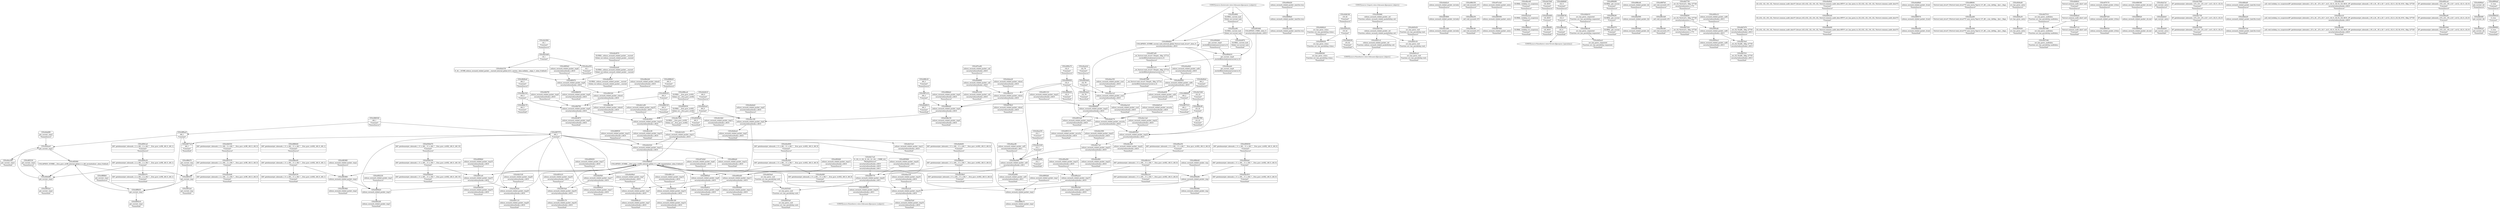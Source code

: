 digraph {
	CE0x4fc3fe0 [shape=record,shape=Mrecord,label="{CE0x4fc3fe0|selinux_secmark_relabel_packet:_tmp11|security/selinux/hooks.c,4610|*SummSource*}"]
	CE0x4f9a490 [shape=record,shape=Mrecord,label="{CE0x4f9a490|selinux_secmark_relabel_packet:_tmp15|security/selinux/hooks.c,4610|*SummSource*}"]
	CE0x4f85f70 [shape=record,shape=Mrecord,label="{CE0x4f85f70|selinux_secmark_relabel_packet:_tmp8|security/selinux/hooks.c,4610}"]
	CE0x4fa84a0 [shape=record,shape=Mrecord,label="{CE0x4fa84a0|i64_2|*Constant*|*SummSource*}"]
	CE0x4f898e0 [shape=record,shape=Mrecord,label="{CE0x4f898e0|selinux_secmark_relabel_packet:_land.lhs.true}"]
	CE0x4fd5cc0 [shape=record,shape=Mrecord,label="{CE0x4fd5cc0|avc_has_perm:_tsid|Function::avc_has_perm&Arg::tsid::|*SummSink*}"]
	CE0x656b330 [shape=record,shape=Mrecord,label="{CE0x656b330|i64*_getelementptr_inbounds_(_11_x_i64_,_11_x_i64_*___llvm_gcov_ctr402,_i64_0,_i64_10)|*Constant*}"]
	CE0x4fa1d00 [shape=record,shape=Mrecord,label="{CE0x4fa1d00|selinux_secmark_relabel_packet:_do.body|*SummSink*}"]
	CE0x4f935c0 [shape=record,shape=Mrecord,label="{CE0x4f935c0|selinux_secmark_relabel_packet:_tmp22|security/selinux/hooks.c,4610}"]
	CE0x4f8b350 [shape=record,shape=Mrecord,label="{CE0x4f8b350|_call_void_mcount()_#3|*SummSource*}"]
	CE0x64bc810 [shape=record,shape=Mrecord,label="{CE0x64bc810|i64*_getelementptr_inbounds_(_11_x_i64_,_11_x_i64_*___llvm_gcov_ctr402,_i64_0,_i64_0)|*Constant*|*SummSink*}"]
	CE0x4f7e3e0 [shape=record,shape=Mrecord,label="{CE0x4f7e3e0|selinux_secmark_relabel_packet:_entry|*SummSource*}"]
	CE0x4f838f0 [shape=record,shape=Mrecord,label="{CE0x4f838f0|selinux_secmark_relabel_packet:_tmp2|*SummSource*}"]
	CE0x4f87010 [shape=record,shape=Mrecord,label="{CE0x4f87010|i64_2|*Constant*|*SummSink*}"]
	CE0x4f9f5e0 [shape=record,shape=Mrecord,label="{CE0x4f9f5e0|selinux_secmark_relabel_packet:_tmp6|security/selinux/hooks.c,4610}"]
	CE0x4fae6b0 [shape=record,shape=Mrecord,label="{CE0x4fae6b0|selinux_secmark_relabel_packet:_call4|security/selinux/hooks.c,4610|*SummSource*}"]
	CE0x4fbcef0 [shape=record,shape=Mrecord,label="{CE0x4fbcef0|GLOBAL:_lockdep_rcu_suspicious|*Constant*|*SummSource*}"]
	CE0x4fa7b60 [shape=record,shape=Mrecord,label="{CE0x4fa7b60|i32_4610|*Constant*|*SummSource*}"]
	CE0x4faae80 [shape=record,shape=Mrecord,label="{CE0x4faae80|GLOBAL:_current_task|Global_var:current_task}"]
	CE0x4fae0c0 [shape=record,shape=Mrecord,label="{CE0x4fae0c0|i32_78|*Constant*|*SummSource*}"]
	CE0x638b150 [shape=record,shape=Mrecord,label="{CE0x638b150|selinux_secmark_relabel_packet:_tmp4|security/selinux/hooks.c,4610|*SummSink*}"]
	CE0x4fd51c0 [shape=record,shape=Mrecord,label="{CE0x4fd51c0|selinux_secmark_relabel_packet:_sid|Function::selinux_secmark_relabel_packet&Arg::sid::|*SummSink*}"]
	CE0x4ff3530 [shape=record,shape=Mrecord,label="{CE0x4ff3530|get_current:_tmp2|*SummSource*}"]
	CE0x4fa4870 [shape=record,shape=Mrecord,label="{CE0x4fa4870|GLOBAL:_current_task|Global_var:current_task|*SummSink*}"]
	CE0x4fd5ec0 [shape=record,shape=Mrecord,label="{CE0x4fd5ec0|avc_has_perm:_requested|Function::avc_has_perm&Arg::requested::|*SummSink*}"]
	CE0x4f962f0 [shape=record,shape=Mrecord,label="{CE0x4f962f0|GLOBAL:_get_current|*Constant*}"]
	CE0x4faa050 [shape=record,shape=Mrecord,label="{CE0x4faa050|i8_1|*Constant*|*SummSink*}"]
	CE0x4fbd580 [shape=record,shape=Mrecord,label="{CE0x4fbd580|selinux_secmark_relabel_packet:_bb}"]
	CE0x4fa5dd0 [shape=record,shape=Mrecord,label="{CE0x4fa5dd0|i8_1|*Constant*}"]
	CE0x4fa4970 [shape=record,shape=Mrecord,label="{CE0x4fa4970|GLOBAL:_selinux_secmark_relabel_packet.__warned|Global_var:selinux_secmark_relabel_packet.__warned|*SummSource*}"]
	CE0x4f8cfd0 [shape=record,shape=Mrecord,label="{CE0x4f8cfd0|_call_void_mcount()_#3|*SummSink*}"]
	CE0x4fd7750 [shape=record,shape=Mrecord,label="{CE0x4fd7750|_ret_i32_%retval.0,_!dbg_!27728|security/selinux/avc.c,775|*SummSource*}"]
	CE0x4fa7d40 [shape=record,shape=Mrecord,label="{CE0x4fa7d40|i32_22|*Constant*|*SummSource*}"]
	CE0x4faa330 [shape=record,shape=Mrecord,label="{CE0x4faa330|selinux_secmark_relabel_packet:_tmp16|security/selinux/hooks.c,4610|*SummSource*}"]
	CE0x4f996b0 [shape=record,shape=Mrecord,label="{CE0x4f996b0|selinux_secmark_relabel_packet:_tmp19|security/selinux/hooks.c,4610|*SummSource*}"]
	CE0x4fa0b10 [shape=record,shape=Mrecord,label="{CE0x4fa0b10|i64_0|*Constant*|*SummSource*}"]
	CE0x4f877e0 [shape=record,shape=Mrecord,label="{CE0x4f877e0|i64_1|*Constant*|*SummSink*}"]
	CE0x4f95cb0 [shape=record,shape=Mrecord,label="{CE0x4f95cb0|i32_(i32,_i32,_i16,_i32,_%struct.common_audit_data*)*_bitcast_(i32_(i32,_i32,_i16,_i32,_%struct.common_audit_data.495*)*_avc_has_perm_to_i32_(i32,_i32,_i16,_i32,_%struct.common_audit_data*)*)|*Constant*}"]
	CE0x4fa4000 [shape=record,shape=Mrecord,label="{CE0x4fa4000|i64*_getelementptr_inbounds_(_11_x_i64_,_11_x_i64_*___llvm_gcov_ctr402,_i64_0,_i64_9)|*Constant*|*SummSource*}"]
	CE0x4fae3c0 [shape=record,shape=Mrecord,label="{CE0x4fae3c0|selinux_secmark_relabel_packet:_cred|security/selinux/hooks.c,4610|*SummSink*}"]
	CE0x4f94930 [shape=record,shape=Mrecord,label="{CE0x4f94930|i64*_getelementptr_inbounds_(_11_x_i64_,_11_x_i64_*___llvm_gcov_ctr402,_i64_0,_i64_0)|*Constant*|*SummSource*}"]
	CE0x4f8f930 [shape=record,shape=Mrecord,label="{CE0x4f8f930|selinux_secmark_relabel_packet:_tmp12|security/selinux/hooks.c,4610|*SummSource*}"]
	CE0x4fd6f50 [shape=record,shape=Mrecord,label="{CE0x4fd6f50|_ret_i32_%retval.0,_!dbg_!27728|security/selinux/avc.c,775}"]
	CE0x4f9d410 [shape=record,shape=Mrecord,label="{CE0x4f9d410|get_current:_tmp4|./arch/x86/include/asm/current.h,14}"]
	CE0x4fc2c40 [shape=record,shape=Mrecord,label="{CE0x4fc2c40|selinux_secmark_relabel_packet:_tmp10|security/selinux/hooks.c,4610|*SummSink*}"]
	CE0x4f8c0c0 [shape=record,shape=Mrecord,label="{CE0x4f8c0c0|i64*_getelementptr_inbounds_(_11_x_i64_,_11_x_i64_*___llvm_gcov_ctr402,_i64_0,_i64_8)|*Constant*}"]
	CE0x4fc3e50 [shape=record,shape=Mrecord,label="{CE0x4fc3e50|selinux_secmark_relabel_packet:_tmp11|security/selinux/hooks.c,4610}"]
	CE0x4f85980 [shape=record,shape=Mrecord,label="{CE0x4f85980|selinux_secmark_relabel_packet:_tmp|*SummSink*}"]
	CE0x4f85090 [shape=record,shape=Mrecord,label="{CE0x4f85090|selinux_secmark_relabel_packet:_entry}"]
	CE0x4f8fdc0 [shape=record,shape=Mrecord,label="{CE0x4f8fdc0|GLOBAL:_lockdep_rcu_suspicious|*Constant*|*SummSink*}"]
	CE0x4fa86b0 [shape=record,shape=Mrecord,label="{CE0x4fa86b0|selinux_secmark_relabel_packet:_if.end|*SummSource*}"]
	CE0x4f86330 [shape=record,shape=Mrecord,label="{CE0x4f86330|i64_4|*Constant*|*SummSink*}"]
	CE0x4f8bb40 [shape=record,shape=Mrecord,label="{CE0x4f8bb40|selinux_secmark_relabel_packet:_tmp|*SummSource*}"]
	CE0x4fa45f0 [shape=record,shape=Mrecord,label="{CE0x4fa45f0|%struct.task_struct*_(%struct.task_struct**)*_asm_movq_%gs:$_1:P_,$0_,_r,im,_dirflag_,_fpsr_,_flags_|*SummSink*}"]
	CE0x4f88de0 [shape=record,shape=Mrecord,label="{CE0x4f88de0|selinux_secmark_relabel_packet:_tmp4|security/selinux/hooks.c,4610|*SummSource*}"]
	CE0x4f91c70 [shape=record,shape=Mrecord,label="{CE0x4f91c70|selinux_secmark_relabel_packet:_tmp18|security/selinux/hooks.c,4610|*SummSink*}"]
	CE0x4f87e10 [shape=record,shape=Mrecord,label="{CE0x4f87e10|i64_3|*Constant*}"]
	CE0x4f7e330 [shape=record,shape=Mrecord,label="{CE0x4f7e330|selinux_secmark_relabel_packet:_call|security/selinux/hooks.c,4610|*SummSink*}"]
	CE0x4fa8170 [shape=record,shape=Mrecord,label="{CE0x4fa8170|selinux_secmark_relabel_packet:_security|security/selinux/hooks.c,4610}"]
	CE0x4fd4d00 [shape=record,shape=Mrecord,label="{CE0x4fd4d00|i32_(i32,_i32,_i16,_i32,_%struct.common_audit_data*)*_bitcast_(i32_(i32,_i32,_i16,_i32,_%struct.common_audit_data.495*)*_avc_has_perm_to_i32_(i32,_i32,_i16,_i32,_%struct.common_audit_data*)*)|*Constant*|*SummSink*}"]
	CE0x4f85fe0 [shape=record,shape=Mrecord,label="{CE0x4f85fe0|selinux_secmark_relabel_packet:_tmp8|security/selinux/hooks.c,4610|*SummSource*}"]
	CE0x4f99450 [shape=record,shape=Mrecord,label="{CE0x4f99450|selinux_secmark_relabel_packet:_tmp17|security/selinux/hooks.c,4610|*SummSource*}"]
	CE0x4f96480 [shape=record,shape=Mrecord,label="{CE0x4f96480|GLOBAL:_get_current|*Constant*|*SummSource*}"]
	CE0x4fd7930 [shape=record,shape=Mrecord,label="{CE0x4fd7930|_ret_i32_%retval.0,_!dbg_!27728|security/selinux/avc.c,775|*SummSink*}"]
	CE0x4f95bc0 [shape=record,shape=Mrecord,label="{CE0x4f95bc0|selinux_secmark_relabel_packet:_call6|security/selinux/hooks.c,4613|*SummSink*}"]
	CE0x4f92f60 [shape=record,shape=Mrecord,label="{CE0x4f92f60|selinux_secmark_relabel_packet:_tmp13|security/selinux/hooks.c,4610|*SummSink*}"]
	CE0x4fd5750 [shape=record,shape=Mrecord,label="{CE0x4fd5750|selinux_secmark_relabel_packet:_sid|Function::selinux_secmark_relabel_packet&Arg::sid::}"]
	"CONST[source:2(external),value:2(dynamic)][purpose:{subject}]"
	CE0x4f994c0 [shape=record,shape=Mrecord,label="{CE0x4f994c0|selinux_secmark_relabel_packet:_tmp17|security/selinux/hooks.c,4610|*SummSink*}"]
	CE0x6f269a0 [shape=record,shape=Mrecord,label="{CE0x6f269a0|i64_0|*Constant*|*SummSink*}"]
	CE0x4faade0 [shape=record,shape=Mrecord,label="{CE0x4faade0|get_current:_tmp4|./arch/x86/include/asm/current.h,14|*SummSink*}"]
	CE0x4fa6530 [shape=record,shape=Mrecord,label="{CE0x4fa6530|i64*_getelementptr_inbounds_(_11_x_i64_,_11_x_i64_*___llvm_gcov_ctr402,_i64_0,_i64_1)|*Constant*|*SummSink*}"]
	CE0x4f92230 [shape=record,shape=Mrecord,label="{CE0x4f92230|selinux_secmark_relabel_packet:_tmp3|*SummSource*}"]
	CE0x4fd4a30 [shape=record,shape=Mrecord,label="{CE0x4fd4a30|avc_has_perm:_entry}"]
	CE0x4f98cc0 [shape=record,shape=Mrecord,label="{CE0x4f98cc0|selinux_secmark_relabel_packet:_tmp7|security/selinux/hooks.c,4610|*SummSink*}"]
	CE0x4fa3f20 [shape=record,shape=Mrecord,label="{CE0x4fa3f20|i64*_getelementptr_inbounds_(_11_x_i64_,_11_x_i64_*___llvm_gcov_ctr402,_i64_0,_i64_9)|*Constant*}"]
	CE0x4fd6560 [shape=record,shape=Mrecord,label="{CE0x4fd6560|avc_has_perm:_tclass|Function::avc_has_perm&Arg::tclass::|*SummSink*}"]
	CE0x4fa1900 [shape=record,shape=Mrecord,label="{CE0x4fa1900|selinux_secmark_relabel_packet:_tmp23|security/selinux/hooks.c,4610|*SummSource*}"]
	CE0x4fac180 [shape=record,shape=Mrecord,label="{CE0x4fac180|selinux_secmark_relabel_packet:_tmp5|security/selinux/hooks.c,4610}"]
	CE0x4fa22a0 [shape=record,shape=Mrecord,label="{CE0x4fa22a0|GLOBAL:_lockdep_rcu_suspicious|*Constant*}"]
	CE0x4fd6fc0 [shape=record,shape=Mrecord,label="{CE0x4fd6fc0|%struct.common_audit_data*_null|*Constant*|*SummSource*}"]
	CE0x4f8be00 [shape=record,shape=Mrecord,label="{CE0x4f8be00|i64*_getelementptr_inbounds_(_11_x_i64_,_11_x_i64_*___llvm_gcov_ctr402,_i64_0,_i64_1)|*Constant*}"]
	CE0x4f91b10 [shape=record,shape=Mrecord,label="{CE0x4f91b10|selinux_secmark_relabel_packet:_tmp18|security/selinux/hooks.c,4610|*SummSource*}"]
	CE0x4fc51a0 [shape=record,shape=Mrecord,label="{CE0x4fc51a0|selinux_secmark_relabel_packet:_tmp11|security/selinux/hooks.c,4610|*SummSink*}"]
	CE0x4f97a70 [shape=record,shape=Mrecord,label="{CE0x4f97a70|_ret_%struct.task_struct*_%tmp4,_!dbg_!27714|./arch/x86/include/asm/current.h,14}"]
	CE0x4fbf7f0 [shape=record,shape=Mrecord,label="{CE0x4fbf7f0|selinux_secmark_relabel_packet:_tmp9|security/selinux/hooks.c,4610|*SummSource*}"]
	CE0x4f99d20 [shape=record,shape=Mrecord,label="{CE0x4f99d20|selinux_secmark_relabel_packet:_tmp3}"]
	CE0x4f90550 [shape=record,shape=Mrecord,label="{CE0x4f90550|selinux_secmark_relabel_packet:_if.then|*SummSink*}"]
	CE0x4f92e60 [shape=record,shape=Mrecord,label="{CE0x4f92e60|selinux_secmark_relabel_packet:_tmp13|security/selinux/hooks.c,4610}"]
	CE0x4fd55a0 [shape=record,shape=Mrecord,label="{CE0x4fd55a0|avc_has_perm:_ssid|Function::avc_has_perm&Arg::ssid::|*SummSink*}"]
	CE0x4f90b50 [shape=record,shape=Mrecord,label="{CE0x4f90b50|i32_0|*Constant*|*SummSink*}"]
	"CONST[source:0(mediator),value:0(static)][purpose:{operation}]"
	CE0x4f8e2b0 [shape=record,shape=Mrecord,label="{CE0x4f8e2b0|selinux_secmark_relabel_packet:_tobool1|security/selinux/hooks.c,4610|*SummSource*}"]
	CE0x4faac80 [shape=record,shape=Mrecord,label="{CE0x4faac80|selinux_secmark_relabel_packet:_sid5|security/selinux/hooks.c,4611|*SummSource*}"]
	CE0x4f8b3f0 [shape=record,shape=Mrecord,label="{CE0x4f8b3f0|_call_void_mcount()_#3|*SummSink*}"]
	CE0x4fd6180 [shape=record,shape=Mrecord,label="{CE0x4fd6180|i16_42|*Constant*|*SummSource*}"]
	CE0x4fd7b70 [shape=record,shape=Mrecord,label="{CE0x4fd7b70|i64*_getelementptr_inbounds_(_2_x_i64_,_2_x_i64_*___llvm_gcov_ctr98,_i64_0,_i64_0)|*Constant*}"]
	CE0x4f8e320 [shape=record,shape=Mrecord,label="{CE0x4f8e320|i64_5|*Constant*}"]
	CE0x4fa13a0 [shape=record,shape=Mrecord,label="{CE0x4fa13a0|selinux_secmark_relabel_packet:_tmp22|security/selinux/hooks.c,4610|*SummSource*}"]
	CE0x4fd5e50 [shape=record,shape=Mrecord,label="{CE0x4fd5e50|i16_42|*Constant*}"]
	CE0x4f9a500 [shape=record,shape=Mrecord,label="{CE0x4f9a500|selinux_secmark_relabel_packet:_tmp15|security/selinux/hooks.c,4610|*SummSink*}"]
	CE0x4f88020 [shape=record,shape=Mrecord,label="{CE0x4f88020|selinux_secmark_relabel_packet:_do.end}"]
	CE0x4f8ed50 [shape=record,shape=Mrecord,label="{CE0x4f8ed50|selinux_secmark_relabel_packet:_if.end|*SummSink*}"]
	CE0x4f890a0 [shape=record,shape=Mrecord,label="{CE0x4f890a0|selinux_secmark_relabel_packet:_do.end|*SummSink*}"]
	CE0x4fc0950 [shape=record,shape=Mrecord,label="{CE0x4fc0950|selinux_secmark_relabel_packet:_tmp10|security/selinux/hooks.c,4610}"]
	CE0x4fab7a0 [shape=record,shape=Mrecord,label="{CE0x4fab7a0|get_current:_entry|*SummSource*}"]
	CE0x4f8b250 [shape=record,shape=Mrecord,label="{CE0x4f8b250|_call_void_mcount()_#3}"]
	CE0x4fbf780 [shape=record,shape=Mrecord,label="{CE0x4fbf780|selinux_secmark_relabel_packet:_tmp9|security/selinux/hooks.c,4610}"]
	CE0x4fd5d30 [shape=record,shape=Mrecord,label="{CE0x4fd5d30|avc_has_perm:_tsid|Function::avc_has_perm&Arg::tsid::|*SummSource*}"]
	CE0x4f945c0 [shape=record,shape=Mrecord,label="{CE0x4f945c0|get_current:_tmp1|*SummSink*}"]
	CE0x4f7f0c0 [shape=record,shape=Mrecord,label="{CE0x4f7f0c0|selinux_secmark_relabel_packet:_tobool|security/selinux/hooks.c,4610|*SummSink*}"]
	CE0x4f8fb20 [shape=record,shape=Mrecord,label="{CE0x4f8fb20|i64*_getelementptr_inbounds_(_11_x_i64_,_11_x_i64_*___llvm_gcov_ctr402,_i64_0,_i64_6)|*Constant*}"]
	CE0x4fa77f0 [shape=record,shape=Mrecord,label="{CE0x4fa77f0|i8*_getelementptr_inbounds_(_25_x_i8_,_25_x_i8_*_.str3,_i32_0,_i32_0)|*Constant*}"]
	CE0x4ff35a0 [shape=record,shape=Mrecord,label="{CE0x4ff35a0|get_current:_tmp2|*SummSink*}"]
	CE0x4f87600 [shape=record,shape=Mrecord,label="{CE0x4f87600|selinux_secmark_relabel_packet:_entry|*SummSink*}"]
	CE0x4fa6ea0 [shape=record,shape=Mrecord,label="{CE0x4fa6ea0|selinux_secmark_relabel_packet:_tmp5|security/selinux/hooks.c,4610|*SummSink*}"]
	CE0x4f84af0 [shape=record,shape=Mrecord,label="{CE0x4f84af0|selinux_secmark_relabel_packet:_land.lhs.true2|*SummSource*}"]
	CE0x4fbcf60 [shape=record,shape=Mrecord,label="{CE0x4fbcf60|_call_void_lockdep_rcu_suspicious(i8*_getelementptr_inbounds_(_25_x_i8_,_25_x_i8_*_.str3,_i32_0,_i32_0),_i32_4610,_i8*_getelementptr_inbounds_(_45_x_i8_,_45_x_i8_*_.str12,_i32_0,_i32_0))_#10,_!dbg_!27729|security/selinux/hooks.c,4610|*SummSink*}"]
	CE0x4fa5140 [shape=record,shape=Mrecord,label="{CE0x4fa5140|selinux_secmark_relabel_packet:_tmp20|security/selinux/hooks.c,4610|*SummSource*}"]
	CE0x4fd7480 [shape=record,shape=Mrecord,label="{CE0x4fd7480|avc_has_perm:_auditdata|Function::avc_has_perm&Arg::auditdata::}"]
	CE0x4f94660 [shape=record,shape=Mrecord,label="{CE0x4f94660|get_current:_tmp4|./arch/x86/include/asm/current.h,14|*SummSource*}"]
	CE0x4f8eef0 [shape=record,shape=Mrecord,label="{CE0x4f8eef0|i8*_getelementptr_inbounds_(_45_x_i8_,_45_x_i8_*_.str12,_i32_0,_i32_0)|*Constant*}"]
	CE0x4f8d6b0 [shape=record,shape=Mrecord,label="{CE0x4f8d6b0|COLLAPSED:_GCMRE_current_task_external_global_%struct.task_struct*:_elem_0::|security/selinux/hooks.c,4610}"]
	"CONST[source:0(mediator),value:2(dynamic)][purpose:{subject}]"
	CE0x4f88390 [shape=record,shape=Mrecord,label="{CE0x4f88390|selinux_secmark_relabel_packet:_do.end|*SummSource*}"]
	CE0x4fd68d0 [shape=record,shape=Mrecord,label="{CE0x4fd68d0|i32_4|*Constant*|*SummSource*}"]
	CE0x4f8e390 [shape=record,shape=Mrecord,label="{CE0x4f8e390|selinux_secmark_relabel_packet:_tobool1|security/selinux/hooks.c,4610|*SummSink*}"]
	CE0x4f93460 [shape=record,shape=Mrecord,label="{CE0x4f93460|COLLAPSED:_CMRE:_elem_0::|security/selinux/hooks.c,4610}"]
	CE0x4f876b0 [shape=record,shape=Mrecord,label="{CE0x4f876b0|selinux_secmark_relabel_packet:_bb|*SummSink*}"]
	CE0x4f95e10 [shape=record,shape=Mrecord,label="{CE0x4f95e10|selinux_secmark_relabel_packet:_call6|security/selinux/hooks.c,4613|*SummSource*}"]
	CE0x4fdf350 [shape=record,shape=Mrecord,label="{CE0x4fdf350|i64*_getelementptr_inbounds_(_2_x_i64_,_2_x_i64_*___llvm_gcov_ctr98,_i64_0,_i64_0)|*Constant*|*SummSource*}"]
	CE0x4fa98a0 [shape=record,shape=Mrecord,label="{CE0x4fa98a0|selinux_secmark_relabel_packet:_tmp7|security/selinux/hooks.c,4610|*SummSource*}"]
	CE0x4fa5f60 [shape=record,shape=Mrecord,label="{CE0x4fa5f60|i8_1|*Constant*|*SummSource*}"]
	CE0x4f91ce0 [shape=record,shape=Mrecord,label="{CE0x4f91ce0|selinux_secmark_relabel_packet:_tmp19|security/selinux/hooks.c,4610}"]
	CE0x656b550 [shape=record,shape=Mrecord,label="{CE0x656b550|selinux_secmark_relabel_packet:_tmp19|security/selinux/hooks.c,4610|*SummSink*}"]
	CE0x4fa0aa0 [shape=record,shape=Mrecord,label="{CE0x4fa0aa0|i64_0|*Constant*}"]
	CE0x4f917e0 [shape=record,shape=Mrecord,label="{CE0x4f917e0|selinux_secmark_relabel_packet:_land.lhs.true2|*SummSink*}"]
	CE0x4fab6e0 [shape=record,shape=Mrecord,label="{CE0x4fab6e0|get_current:_entry}"]
	CE0x4faa840 [shape=record,shape=Mrecord,label="{CE0x4faa840|i32_1|*Constant*|*SummSink*}"]
	CE0x4f93bb0 [shape=record,shape=Mrecord,label="{CE0x4f93bb0|i32_78|*Constant*|*SummSink*}"]
	CE0x4f86cd0 [shape=record,shape=Mrecord,label="{CE0x4f86cd0|selinux_secmark_relabel_packet:_bb|*SummSource*}"]
	CE0x4f93b40 [shape=record,shape=Mrecord,label="{CE0x4f93b40|i32_78|*Constant*}"]
	CE0x4fd90e0 [shape=record,shape=Mrecord,label="{CE0x4fd90e0|get_current:_bb|*SummSource*}"]
	CE0x4f87430 [shape=record,shape=Mrecord,label="{CE0x4f87430|selinux_secmark_relabel_packet:_if.then}"]
	CE0x4f94a30 [shape=record,shape=Mrecord,label="{CE0x4f94a30|i64*_getelementptr_inbounds_(_2_x_i64_,_2_x_i64_*___llvm_gcov_ctr98,_i64_0,_i64_1)|*Constant*}"]
	CE0x4f8eb20 [shape=record,shape=Mrecord,label="{CE0x4f8eb20|selinux_secmark_relabel_packet:_land.lhs.true2}"]
	CE0x4fa4150 [shape=record,shape=Mrecord,label="{CE0x4fa4150|0:_i8,_:_GCMR_selinux_secmark_relabel_packet.__warned_internal_global_i8_0,_section_.data.unlikely_,_align_1:_elem_0:default:}"]
	CE0x4f919e0 [shape=record,shape=Mrecord,label="{CE0x4f919e0|selinux_secmark_relabel_packet:_tmp18|security/selinux/hooks.c,4610}"]
	CE0x4fab570 [shape=record,shape=Mrecord,label="{CE0x4fab570|GLOBAL:_get_current|*Constant*|*SummSink*}"]
	CE0x4fae350 [shape=record,shape=Mrecord,label="{CE0x4fae350|selinux_secmark_relabel_packet:_cred|security/selinux/hooks.c,4610|*SummSource*}"]
	CE0x4f89de0 [shape=record,shape=Mrecord,label="{CE0x4f89de0|i1_true|*Constant*|*SummSource*}"]
	CE0x4f88a70 [shape=record,shape=Mrecord,label="{CE0x4f88a70|selinux_secmark_relabel_packet:_tmp1|*SummSink*}"]
	CE0x4fb04f0 [shape=record,shape=Mrecord,label="{CE0x4fb04f0|get_current:_bb}"]
	CE0x4f97b80 [shape=record,shape=Mrecord,label="{CE0x4f97b80|_ret_%struct.task_struct*_%tmp4,_!dbg_!27714|./arch/x86/include/asm/current.h,14|*SummSink*}"]
	"CONST[source:0(mediator),value:2(dynamic)][purpose:{object}]"
	CE0x4f97a00 [shape=record,shape=Mrecord,label="{CE0x4f97a00|_ret_%struct.task_struct*_%tmp4,_!dbg_!27714|./arch/x86/include/asm/current.h,14|*SummSource*}"]
	CE0x4f83880 [shape=record,shape=Mrecord,label="{CE0x4f83880|selinux_secmark_relabel_packet:_tmp2}"]
	CE0x4f94d20 [shape=record,shape=Mrecord,label="{CE0x4f94d20|selinux_secmark_relabel_packet:_land.lhs.true|*SummSource*}"]
	CE0x4fa44d0 [shape=record,shape=Mrecord,label="{CE0x4fa44d0|i64*_getelementptr_inbounds_(_2_x_i64_,_2_x_i64_*___llvm_gcov_ctr98,_i64_0,_i64_0)|*Constant*|*SummSink*}"]
	CE0x4fa6b00 [shape=record,shape=Mrecord,label="{CE0x4fa6b00|i64*_getelementptr_inbounds_(_11_x_i64_,_11_x_i64_*___llvm_gcov_ctr402,_i64_0,_i64_6)|*Constant*|*SummSource*}"]
	CE0x4fa5020 [shape=record,shape=Mrecord,label="{CE0x4fa5020|selinux_secmark_relabel_packet:_tmp20|security/selinux/hooks.c,4610}"]
	CE0x4f8c1c0 [shape=record,shape=Mrecord,label="{CE0x4f8c1c0|selinux_secmark_relabel_packet:_tmp14|security/selinux/hooks.c,4610|*SummSource*}"]
	CE0x4fbce80 [shape=record,shape=Mrecord,label="{CE0x4fbce80|_call_void_lockdep_rcu_suspicious(i8*_getelementptr_inbounds_(_25_x_i8_,_25_x_i8_*_.str3,_i32_0,_i32_0),_i32_4610,_i8*_getelementptr_inbounds_(_45_x_i8_,_45_x_i8_*_.str12,_i32_0,_i32_0))_#10,_!dbg_!27729|security/selinux/hooks.c,4610|*SummSource*}"]
	CE0x4fa6fa0 [shape=record,shape=Mrecord,label="{CE0x4fa6fa0|i32_(i32,_i32,_i16,_i32,_%struct.common_audit_data*)*_bitcast_(i32_(i32,_i32,_i16,_i32,_%struct.common_audit_data.495*)*_avc_has_perm_to_i32_(i32,_i32,_i16,_i32,_%struct.common_audit_data*)*)|*Constant*|*SummSource*}"]
	CE0x4faba20 [shape=record,shape=Mrecord,label="{CE0x4faba20|selinux_secmark_relabel_packet:_tobool|security/selinux/hooks.c,4610|*SummSource*}"]
	CE0x4fd54e0 [shape=record,shape=Mrecord,label="{CE0x4fd54e0|avc_has_perm:_ssid|Function::avc_has_perm&Arg::ssid::|*SummSource*}"]
	CE0x4fd5030 [shape=record,shape=Mrecord,label="{CE0x4fd5030|avc_has_perm:_entry|*SummSink*}"]
	CE0x4fd6ba0 [shape=record,shape=Mrecord,label="{CE0x4fd6ba0|%struct.common_audit_data*_null|*Constant*}"]
	CE0x4fd5440 [shape=record,shape=Mrecord,label="{CE0x4fd5440|avc_has_perm:_ssid|Function::avc_has_perm&Arg::ssid::}"]
	CE0x4f9a250 [shape=record,shape=Mrecord,label="{CE0x4f9a250|i64*_getelementptr_inbounds_(_11_x_i64_,_11_x_i64_*___llvm_gcov_ctr402,_i64_0,_i64_8)|*Constant*|*SummSource*}"]
	CE0x4fd7f10 [shape=record,shape=Mrecord,label="{CE0x4fd7f10|_ret_i32_%call6,_!dbg_!27745|security/selinux/hooks.c,4613|*SummSink*}"]
	CE0x4f8f7b0 [shape=record,shape=Mrecord,label="{CE0x4f8f7b0|_call_void_mcount()_#3|*SummSource*}"]
	CE0x4f91310 [shape=record,shape=Mrecord,label="{CE0x4f91310|selinux_secmark_relabel_packet:_tmp21|security/selinux/hooks.c,4610|*SummSource*}"]
	CE0x4fc0870 [shape=record,shape=Mrecord,label="{CE0x4fc0870|selinux_secmark_relabel_packet:_tmp9|security/selinux/hooks.c,4610|*SummSink*}"]
	CE0x4fa6de0 [shape=record,shape=Mrecord,label="{CE0x4fa6de0|selinux_secmark_relabel_packet:_tmp5|security/selinux/hooks.c,4610|*SummSource*}"]
	CE0x4ff3080 [shape=record,shape=Mrecord,label="{CE0x4ff3080|COLLAPSED:_GCMRE___llvm_gcov_ctr98_internal_global_2_x_i64_zeroinitializer:_elem_0:default:}"]
	CE0x4f93800 [shape=record,shape=Mrecord,label="{CE0x4f93800|selinux_secmark_relabel_packet:_do.body}"]
	CE0x4fa19f0 [shape=record,shape=Mrecord,label="{CE0x4fa19f0|selinux_secmark_relabel_packet:_land.lhs.true|*SummSink*}"]
	CE0x4f8bca0 [shape=record,shape=Mrecord,label="{CE0x4f8bca0|GLOBAL:___llvm_gcov_ctr402|Global_var:__llvm_gcov_ctr402|*SummSource*}"]
	CE0x4fa71a0 [shape=record,shape=Mrecord,label="{CE0x4fa71a0|0:_i32,_4:_i32,_8:_i32,_12:_i32,_:_CMRE_4,8_|*MultipleSource*|security/selinux/hooks.c,4610|security/selinux/hooks.c,4610|security/selinux/hooks.c,4611}"]
	CE0x4f95950 [shape=record,shape=Mrecord,label="{CE0x4f95950|selinux_secmark_relabel_packet:_tmp24|security/selinux/hooks.c,4611|*SummSink*}"]
	CE0x4fd6450 [shape=record,shape=Mrecord,label="{CE0x4fd6450|avc_has_perm:_tclass|Function::avc_has_perm&Arg::tclass::}"]
	CE0x4f95860 [shape=record,shape=Mrecord,label="{CE0x4f95860|selinux_secmark_relabel_packet:_tmp24|security/selinux/hooks.c,4611|*SummSource*}"]
	CE0x4fa9830 [shape=record,shape=Mrecord,label="{CE0x4fa9830|GLOBAL:_selinux_secmark_relabel_packet.__warned|Global_var:selinux_secmark_relabel_packet.__warned|*SummSink*}"]
	CE0x4fa8600 [shape=record,shape=Mrecord,label="{CE0x4fa8600|selinux_secmark_relabel_packet:_call|security/selinux/hooks.c,4610}"]
	CE0x4f8da00 [shape=record,shape=Mrecord,label="{CE0x4f8da00|selinux_secmark_relabel_packet:_tmp7|security/selinux/hooks.c,4610}"]
	CE0x4fa81e0 [shape=record,shape=Mrecord,label="{CE0x4fa81e0|selinux_secmark_relabel_packet:_security|security/selinux/hooks.c,4610|*SummSource*}"]
	CE0x4f914a0 [shape=record,shape=Mrecord,label="{CE0x4f914a0|selinux_secmark_relabel_packet:_tmp21|security/selinux/hooks.c,4610|*SummSink*}"]
	CE0x4f95770 [shape=record,shape=Mrecord,label="{CE0x4f95770|selinux_secmark_relabel_packet:_tmp24|security/selinux/hooks.c,4611}"]
	CE0x4fa82c0 [shape=record,shape=Mrecord,label="{CE0x4fa82c0|selinux_secmark_relabel_packet:_do.body|*SummSource*}"]
	CE0x4f86540 [shape=record,shape=Mrecord,label="{CE0x4f86540|i64_1|*Constant*|*SummSource*}"]
	CE0x4f8fc20 [shape=record,shape=Mrecord,label="{CE0x4f8fc20|i64_3|*Constant*|*SummSource*}"]
	CE0x4f86eb0 [shape=record,shape=Mrecord,label="{CE0x4f86eb0|selinux_secmark_relabel_packet:_tmp4|security/selinux/hooks.c,4610}"]
	CE0x4fa4d00 [shape=record,shape=Mrecord,label="{CE0x4fa4d00|i32_4610|*Constant*}"]
	CE0x4fd5880 [shape=record,shape=Mrecord,label="{CE0x4fd5880|selinux_secmark_relabel_packet:_sid|Function::selinux_secmark_relabel_packet&Arg::sid::|*SummSource*}"]
	CE0x4f88440 [shape=record,shape=Mrecord,label="{CE0x4f88440|i64*_getelementptr_inbounds_(_11_x_i64_,_11_x_i64_*___llvm_gcov_ctr402,_i64_0,_i64_1)|*Constant*|*SummSource*}"]
	CE0x4ff6f40 [shape=record,shape=Mrecord,label="{CE0x4ff6f40|%struct.task_struct*_(%struct.task_struct**)*_asm_movq_%gs:$_1:P_,$0_,_r,im,_dirflag_,_fpsr_,_flags_|*SummSource*}"]
	CE0x4fabf80 [shape=record,shape=Mrecord,label="{CE0x4fabf80|get_current:_tmp3|*SummSource*}"]
	CE0x4f892b0 [shape=record,shape=Mrecord,label="{CE0x4f892b0|selinux_secmark_relabel_packet:_tmp1|*SummSource*}"]
	CE0x4ff68b0 [shape=record,shape=Mrecord,label="{CE0x4ff68b0|get_current:_tmp1|*SummSource*}"]
	CE0x4fa7860 [shape=record,shape=Mrecord,label="{CE0x4fa7860|i8*_getelementptr_inbounds_(_25_x_i8_,_25_x_i8_*_.str3,_i32_0,_i32_0)|*Constant*|*SummSource*}"]
	CE0x4f94d90 [shape=record,shape=Mrecord,label="{CE0x4f94d90|selinux_secmark_relabel_packet:_tmp}"]
	CE0x4fc6320 [shape=record,shape=Mrecord,label="{CE0x4fc6320|selinux_secmark_relabel_packet:_tmp12|security/selinux/hooks.c,4610}"]
	CE0x4fae1e0 [shape=record,shape=Mrecord,label="{CE0x4fae1e0|selinux_secmark_relabel_packet:_cred|security/selinux/hooks.c,4610}"]
	CE0x4f8b620 [shape=record,shape=Mrecord,label="{CE0x4f8b620|i1_true|*Constant*}"]
	CE0x4f94340 [shape=record,shape=Mrecord,label="{CE0x4f94340|selinux_secmark_relabel_packet:_tobool1|security/selinux/hooks.c,4610}"]
	CE0x4fd62f0 [shape=record,shape=Mrecord,label="{CE0x4fd62f0|i16_42|*Constant*|*SummSink*}"]
	CE0x4ff33e0 [shape=record,shape=Mrecord,label="{CE0x4ff33e0|get_current:_tmp|*SummSink*}"]
	CE0x4f88b20 [shape=record,shape=Mrecord,label="{CE0x4f88b20|i64_4|*Constant*|*SummSource*}"]
	CE0x4f95f10 [shape=record,shape=Mrecord,label="{CE0x4f95f10|selinux_secmark_relabel_packet:_tmp14|security/selinux/hooks.c,4610}"]
	CE0x4f91110 [shape=record,shape=Mrecord,label="{CE0x4f91110|selinux_secmark_relabel_packet:_tmp20|security/selinux/hooks.c,4610|*SummSink*}"]
	CE0x4f8fab0 [shape=record,shape=Mrecord,label="{CE0x4f8fab0|selinux_secmark_relabel_packet:_tmp12|security/selinux/hooks.c,4610|*SummSink*}"]
	CE0x4f9a3c0 [shape=record,shape=Mrecord,label="{CE0x4f9a3c0|i64*_getelementptr_inbounds_(_11_x_i64_,_11_x_i64_*___llvm_gcov_ctr402,_i64_0,_i64_8)|*Constant*|*SummSink*}"]
	CE0x4fa17a0 [shape=record,shape=Mrecord,label="{CE0x4fa17a0|selinux_secmark_relabel_packet:_tmp23|security/selinux/hooks.c,4610}"]
	CE0x4f93110 [shape=record,shape=Mrecord,label="{CE0x4f93110|selinux_secmark_relabel_packet:_security|security/selinux/hooks.c,4610|*SummSink*}"]
	CE0x4f8c010 [shape=record,shape=Mrecord,label="{CE0x4f8c010|selinux_secmark_relabel_packet:_tobool|security/selinux/hooks.c,4610}"]
	CE0x4faafd0 [shape=record,shape=Mrecord,label="{CE0x4faafd0|%struct.task_struct*_(%struct.task_struct**)*_asm_movq_%gs:$_1:P_,$0_,_r,im,_dirflag_,_fpsr_,_flags_}"]
	CE0x4fd7510 [shape=record,shape=Mrecord,label="{CE0x4fd7510|avc_has_perm:_auditdata|Function::avc_has_perm&Arg::auditdata::|*SummSource*}"]
	CE0x4f922f0 [shape=record,shape=Mrecord,label="{CE0x4f922f0|selinux_secmark_relabel_packet:_tmp3|*SummSink*}"]
	CE0x4fae830 [shape=record,shape=Mrecord,label="{CE0x4fae830|selinux_secmark_relabel_packet:_call4|security/selinux/hooks.c,4610|*SummSink*}"]
	"CONST[source:1(input),value:2(dynamic)][purpose:{object}]"
	CE0x4fb6c70 [shape=record,shape=Mrecord,label="{CE0x4fb6c70|i64_5|*Constant*|*SummSink*}"]
	CE0x4faf560 [shape=record,shape=Mrecord,label="{CE0x4faf560|selinux_secmark_relabel_packet:_tmp17|security/selinux/hooks.c,4610}"]
	CE0x4fd64c0 [shape=record,shape=Mrecord,label="{CE0x4fd64c0|avc_has_perm:_tclass|Function::avc_has_perm&Arg::tclass::|*SummSource*}"]
	CE0x4f8ef60 [shape=record,shape=Mrecord,label="{CE0x4f8ef60|i32_4610|*Constant*|*SummSink*}"]
	CE0x4fd7d70 [shape=record,shape=Mrecord,label="{CE0x4fd7d70|_ret_i32_%call6,_!dbg_!27745|security/selinux/hooks.c,4613|*SummSource*}"]
	CE0x4fa0950 [shape=record,shape=Mrecord,label="{CE0x4fa0950|selinux_secmark_relabel_packet:_call4|security/selinux/hooks.c,4610}"]
	CE0x4f96c80 [shape=record,shape=Mrecord,label="{CE0x4f96c80|i32_22|*Constant*}"]
	CE0x4fd67f0 [shape=record,shape=Mrecord,label="{CE0x4fd67f0|i32_4|*Constant*}"]
	CE0x4f89f00 [shape=record,shape=Mrecord,label="{CE0x4f89f00|i1_true|*Constant*|*SummSink*}"]
	CE0x4faa2c0 [shape=record,shape=Mrecord,label="{CE0x4faa2c0|selinux_secmark_relabel_packet:_tmp16|security/selinux/hooks.c,4610}"]
	CE0x4fd6a40 [shape=record,shape=Mrecord,label="{CE0x4fd6a40|i32_4|*Constant*|*SummSink*}"]
	CE0x4ff6d70 [shape=record,shape=Mrecord,label="{CE0x4ff6d70|get_current:_tmp|*SummSource*}"]
	CE0x4fa7950 [shape=record,shape=Mrecord,label="{CE0x4fa7950|i8*_getelementptr_inbounds_(_25_x_i8_,_25_x_i8_*_.str3,_i32_0,_i32_0)|*Constant*|*SummSink*}"]
	CE0x4fae250 [shape=record,shape=Mrecord,label="{CE0x4fae250|i32_1|*Constant*|*SummSource*}"]
	CE0x4fa3240 [shape=record,shape=Mrecord,label="{CE0x4fa3240|i32_1|*Constant*}"]
	CE0x4fa7c30 [shape=record,shape=Mrecord,label="{CE0x4fa7c30|selinux_secmark_relabel_packet:_tmp1}"]
	CE0x4fd7110 [shape=record,shape=Mrecord,label="{CE0x4fd7110|%struct.common_audit_data*_null|*Constant*|*SummSink*}"]
	CE0x4f889c0 [shape=record,shape=Mrecord,label="{CE0x4f889c0|COLLAPSED:_GCMRE___llvm_gcov_ctr402_internal_global_11_x_i64_zeroinitializer:_elem_0:default:}"]
	CE0x4fd4e40 [shape=record,shape=Mrecord,label="{CE0x4fd4e40|avc_has_perm:_entry|*SummSource*}"]
	CE0x4f86050 [shape=record,shape=Mrecord,label="{CE0x4f86050|selinux_secmark_relabel_packet:_tmp8|security/selinux/hooks.c,4610|*SummSink*}"]
	CE0x4fab830 [shape=record,shape=Mrecord,label="{CE0x4fab830|get_current:_entry|*SummSink*}"]
	CE0x4ff3470 [shape=record,shape=Mrecord,label="{CE0x4ff3470|i64*_getelementptr_inbounds_(_2_x_i64_,_2_x_i64_*___llvm_gcov_ctr98,_i64_0,_i64_1)|*Constant*|*SummSink*}"]
	CE0x4fb6ba0 [shape=record,shape=Mrecord,label="{CE0x4fb6ba0|i64_5|*Constant*|*SummSource*}"]
	CE0x4faf4f0 [shape=record,shape=Mrecord,label="{CE0x4faf4f0|i64*_getelementptr_inbounds_(_11_x_i64_,_11_x_i64_*___llvm_gcov_ctr402,_i64_0,_i64_9)|*Constant*|*SummSink*}"]
	CE0x4f88f40 [shape=record,shape=Mrecord,label="{CE0x4f88f40|i64_2|*Constant*}"]
	CE0x4faa690 [shape=record,shape=Mrecord,label="{CE0x4faa690|selinux_secmark_relabel_packet:_sid5|security/selinux/hooks.c,4611|*SummSink*}"]
	CE0x4f83960 [shape=record,shape=Mrecord,label="{CE0x4f83960|selinux_secmark_relabel_packet:_tmp2|*SummSink*}"]
	CE0x4f87f70 [shape=record,shape=Mrecord,label="{CE0x4f87f70|i64_1|*Constant*}"]
	CE0x4f8d840 [shape=record,shape=Mrecord,label="{CE0x4f8d840|selinux_secmark_relabel_packet:_tmp21|security/selinux/hooks.c,4610}"]
	CE0x4f95af0 [shape=record,shape=Mrecord,label="{CE0x4f95af0|selinux_secmark_relabel_packet:_call6|security/selinux/hooks.c,4613}"]
	CE0x4fabee0 [shape=record,shape=Mrecord,label="{CE0x4fabee0|get_current:_tmp3}"]
	CE0x4fa4800 [shape=record,shape=Mrecord,label="{CE0x4fa4800|GLOBAL:_current_task|Global_var:current_task|*SummSource*}"]
	CE0x4f92ca0 [shape=record,shape=Mrecord,label="{CE0x4f92ca0|i8*_getelementptr_inbounds_(_45_x_i8_,_45_x_i8_*_.str12,_i32_0,_i32_0)|*Constant*|*SummSource*}"]
	CE0x4f7d2b0 [shape=record,shape=Mrecord,label="{CE0x4f7d2b0|selinux_secmark_relabel_packet:_tmp6|security/selinux/hooks.c,4610|*SummSource*}"]
	CE0x4ff9ae0 [shape=record,shape=Mrecord,label="{CE0x4ff9ae0|i64_1|*Constant*}"]
	CE0x4fa8810 [shape=record,shape=Mrecord,label="{CE0x4fa8810|i64_3|*Constant*|*SummSink*}"]
	CE0x4fbce10 [shape=record,shape=Mrecord,label="{CE0x4fbce10|_call_void_lockdep_rcu_suspicious(i8*_getelementptr_inbounds_(_25_x_i8_,_25_x_i8_*_.str3,_i32_0,_i32_0),_i32_4610,_i8*_getelementptr_inbounds_(_45_x_i8_,_45_x_i8_*_.str12,_i32_0,_i32_0))_#10,_!dbg_!27729|security/selinux/hooks.c,4610}"]
	CE0x4fa14f0 [shape=record,shape=Mrecord,label="{CE0x4fa14f0|selinux_secmark_relabel_packet:_tmp22|security/selinux/hooks.c,4610|*SummSink*}"]
	CE0x4fb3940 [shape=record,shape=Mrecord,label="{CE0x4fb3940|i8*_getelementptr_inbounds_(_45_x_i8_,_45_x_i8_*_.str12,_i32_0,_i32_0)|*Constant*|*SummSink*}"]
	CE0x4f7f170 [shape=record,shape=Mrecord,label="{CE0x4f7f170|selinux_secmark_relabel_packet:_if.then|*SummSource*}"]
	CE0x656b4e0 [shape=record,shape=Mrecord,label="{CE0x656b4e0|i64*_getelementptr_inbounds_(_11_x_i64_,_11_x_i64_*___llvm_gcov_ctr402,_i64_0,_i64_10)|*Constant*|*SummSink*}"]
	CE0x4fa7f80 [shape=record,shape=Mrecord,label="{CE0x4fa7f80|i32_22|*Constant*|*SummSink*}"]
	CE0x4fd6d10 [shape=record,shape=Mrecord,label="{CE0x4fd6d10|avc_has_perm:_requested|Function::avc_has_perm&Arg::requested::|*SummSource*}"]
	CE0x4fd92a0 [shape=record,shape=Mrecord,label="{CE0x4fd92a0|get_current:_bb|*SummSink*}"]
	CE0x4f92fd0 [shape=record,shape=Mrecord,label="{CE0x4f92fd0|selinux_secmark_relabel_packet:_tmp13|security/selinux/hooks.c,4610|*SummSource*}"]
	CE0x4f941a0 [shape=record,shape=Mrecord,label="{CE0x4f941a0|i64*_getelementptr_inbounds_(_2_x_i64_,_2_x_i64_*___llvm_gcov_ctr98,_i64_0,_i64_1)|*Constant*|*SummSource*}"]
	CE0x4fd7290 [shape=record,shape=Mrecord,label="{CE0x4fd7290|avc_has_perm:_auditdata|Function::avc_has_perm&Arg::auditdata::|*SummSink*}"]
	CE0x4f84da0 [shape=record,shape=Mrecord,label="{CE0x4f84da0|i64*_getelementptr_inbounds_(_11_x_i64_,_11_x_i64_*___llvm_gcov_ctr402,_i64_0,_i64_0)|*Constant*}"]
	CE0x4fb6b30 [shape=record,shape=Mrecord,label="{CE0x4fb6b30|i64_4|*Constant*}"]
	CE0x4fd76e0 [shape=record,shape=Mrecord,label="{CE0x4fd76e0|_ret_i32_%call6,_!dbg_!27745|security/selinux/hooks.c,4613}"]
	CE0x4fa4a40 [shape=record,shape=Mrecord,label="{CE0x4fa4a40|GLOBAL:_selinux_secmark_relabel_packet.__warned|Global_var:selinux_secmark_relabel_packet.__warned}"]
	CE0x4fd5c50 [shape=record,shape=Mrecord,label="{CE0x4fd5c50|avc_has_perm:_tsid|Function::avc_has_perm&Arg::tsid::}"]
	CE0x4fc08e0 [shape=record,shape=Mrecord,label="{CE0x4fc08e0|i64*_getelementptr_inbounds_(_11_x_i64_,_11_x_i64_*___llvm_gcov_ctr402,_i64_0,_i64_6)|*Constant*|*SummSink*}"]
	CE0x4f89570 [shape=record,shape=Mrecord,label="{CE0x4f89570|selinux_secmark_relabel_packet:_if.end}"]
	CE0x4faa9d0 [shape=record,shape=Mrecord,label="{CE0x4faa9d0|selinux_secmark_relabel_packet:_sid5|security/selinux/hooks.c,4611}"]
	CE0x6f26930 [shape=record,shape=Mrecord,label="{CE0x6f26930|GLOBAL:___llvm_gcov_ctr402|Global_var:__llvm_gcov_ctr402}"]
	CE0x4f8c340 [shape=record,shape=Mrecord,label="{CE0x4f8c340|selinux_secmark_relabel_packet:_tmp14|security/selinux/hooks.c,4610|*SummSink*}"]
	CE0x4fd6c40 [shape=record,shape=Mrecord,label="{CE0x4fd6c40|avc_has_perm:_requested|Function::avc_has_perm&Arg::requested::}"]
	CE0x4ff9b50 [shape=record,shape=Mrecord,label="{CE0x4ff9b50|get_current:_tmp1}"]
	CE0x4fac040 [shape=record,shape=Mrecord,label="{CE0x4fac040|get_current:_tmp3|*SummSink*}"]
	CE0x4f8c4d0 [shape=record,shape=Mrecord,label="{CE0x4f8c4d0|_call_void_mcount()_#3}"]
	CE0x656b470 [shape=record,shape=Mrecord,label="{CE0x656b470|i64*_getelementptr_inbounds_(_11_x_i64_,_11_x_i64_*___llvm_gcov_ctr402,_i64_0,_i64_10)|*Constant*|*SummSource*}"]
	CE0x4fa2f60 [shape=record,shape=Mrecord,label="{CE0x4fa2f60|selinux_secmark_relabel_packet:_tmp23|security/selinux/hooks.c,4610|*SummSink*}"]
	CE0x4fc1a90 [shape=record,shape=Mrecord,label="{CE0x4fc1a90|selinux_secmark_relabel_packet:_tmp10|security/selinux/hooks.c,4610|*SummSource*}"]
	CE0x4ff3010 [shape=record,shape=Mrecord,label="{CE0x4ff3010|get_current:_tmp}"]
	CE0x4f7ea90 [shape=record,shape=Mrecord,label="{CE0x4f7ea90|selinux_secmark_relabel_packet:_call|security/selinux/hooks.c,4610|*SummSource*}"]
	CE0x4fa6f10 [shape=record,shape=Mrecord,label="{CE0x4fa6f10|selinux_secmark_relabel_packet:_tmp6|security/selinux/hooks.c,4610|*SummSink*}"]
	CE0x4f9a2c0 [shape=record,shape=Mrecord,label="{CE0x4f9a2c0|selinux_secmark_relabel_packet:_tmp15|security/selinux/hooks.c,4610}"]
	CE0x4fb6d80 [shape=record,shape=Mrecord,label="{CE0x4fb6d80|get_current:_tmp2}"]
	CE0x4fa55e0 [shape=record,shape=Mrecord,label="{CE0x4fa55e0|selinux_secmark_relabel_packet:_tmp16|security/selinux/hooks.c,4610|*SummSink*}"]
	CE0x4f90a70 [shape=record,shape=Mrecord,label="{CE0x4f90a70|i32_0|*Constant*|*SummSource*}"]
	CE0x4fa7450 [shape=record,shape=Mrecord,label="{CE0x4fa7450|GLOBAL:___llvm_gcov_ctr402|Global_var:__llvm_gcov_ctr402|*SummSink*}"]
	CE0x4f90950 [shape=record,shape=Mrecord,label="{CE0x4f90950|i32_0|*Constant*}"]
	CE0x4fac180 -> CE0x4f9f5e0
	CE0x4fae1e0 -> CE0x4fae3c0
	CE0x4f919e0 -> CE0x4f889c0
	CE0x4fc6320 -> CE0x4f8fab0
	CE0x4f889c0 -> CE0x4f9a2c0
	CE0x4f8c0c0 -> CE0x4f9a2c0
	CE0x4fa86b0 -> CE0x4f89570
	CE0x4ff3010 -> CE0x4ff33e0
	CE0x4fd7750 -> CE0x4fd6f50
	CE0x4f85090 -> CE0x4f87600
	CE0x4f94930 -> CE0x4f84da0
	CE0x6f26930 -> CE0x4fc0950
	CE0x4fa0950 -> CE0x4fae1e0
	CE0x4fa6fa0 -> CE0x4f95cb0
	CE0x4f8b250 -> CE0x4f8b3f0
	CE0x4f90a70 -> CE0x4f90950
	CE0x4fc1a90 -> CE0x4fc0950
	CE0x4fa5dd0 -> CE0x4faa050
	CE0x4fabf80 -> CE0x4fabee0
	CE0x4fb6b30 -> CE0x4f86330
	CE0x4ff9ae0 -> CE0x4fabee0
	CE0x6f26930 -> CE0x4fac180
	CE0x4f85f70 -> CE0x4f86050
	CE0x4faa2c0 -> CE0x4f889c0
	CE0x4f92230 -> CE0x4f99d20
	CE0x4fa82c0 -> CE0x4f93800
	CE0x4fa81e0 -> CE0x4fa8170
	CE0x4fa0950 -> CE0x4fae830
	CE0x4f8e320 -> CE0x4fbf780
	CE0x4f8eef0 -> CE0x4fb3940
	CE0x4fd4a30 -> CE0x4fd5030
	CE0x4fa7c30 -> CE0x4f88a70
	CE0x4f8eb20 -> CE0x4f917e0
	CE0x4f91b10 -> CE0x4f919e0
	CE0x4fd7510 -> CE0x4fd7480
	CE0x4f97a70 -> CE0x4f97b80
	CE0x4f83880 -> CE0x4f99d20
	CE0x4f8c010 -> CE0x4f7f0c0
	CE0x4fd6ba0 -> CE0x4fd7480
	CE0x4fd7b70 -> CE0x4ff3010
	CE0x4fd6ba0 -> CE0x4fd7110
	CE0x4f9d410 -> CE0x4f97a70
	CE0x4fa5f60 -> CE0x4fa5dd0
	CE0x4fd5d30 -> CE0x4fd5c50
	CE0x4ff9b50 -> CE0x4ff3080
	CE0x4faf560 -> CE0x4f994c0
	CE0x4fa7d40 -> CE0x4f96c80
	CE0x4fabee0 -> CE0x4fac040
	CE0x4f87f70 -> CE0x4faa2c0
	CE0x4f91ce0 -> CE0x656b550
	CE0x4fd5e50 -> CE0x4fd62f0
	CE0x4fa5020 -> CE0x4f889c0
	CE0x4f87e10 -> CE0x4f86eb0
	CE0x4fd76e0 -> CE0x4fd7f10
	CE0x4fd62f0 -> "CONST[source:0(mediator),value:2(dynamic)][purpose:{object}]"
	CE0x4fd5750 -> CE0x4fd51c0
	CE0x4faae80 -> CE0x4fa4870
	CE0x4faa9d0 -> CE0x4faa690
	CE0x4fa8600 -> CE0x4f8c010
	CE0x4f889c0 -> CE0x4f9f5e0
	CE0x4ff6f40 -> CE0x4faafd0
	CE0x4faafd0 -> CE0x4fa45f0
	"CONST[source:2(external),value:2(dynamic)][purpose:{subject}]" -> CE0x4f8d6b0
	CE0x4f8bca0 -> CE0x6f26930
	CE0x4f86eb0 -> CE0x638b150
	CE0x4f88de0 -> CE0x4f86eb0
	CE0x4fae0c0 -> CE0x4f93b40
	CE0x4f962f0 -> CE0x4fab570
	CE0x4f8d840 -> CE0x4f914a0
	CE0x4f90950 -> CE0x4faa9d0
	CE0x4fd7b70 -> CE0x4fa44d0
	CE0x4f8c010 -> CE0x4f86eb0
	CE0x4f8da00 -> CE0x4f98cc0
	CE0x4fa4150 -> CE0x4f85f70
	CE0x4f8b620 -> CE0x4f89f00
	CE0x4fc0950 -> CE0x4fc3e50
	CE0x4faa330 -> CE0x4faa2c0
	CE0x4fd6180 -> CE0x4fd5e50
	CE0x4fd64c0 -> CE0x4fd6450
	CE0x4fc0950 -> CE0x4fc2c40
	CE0x4f7ea90 -> CE0x4fa8600
	CE0x4f9a2c0 -> CE0x4faa2c0
	CE0x4fa5dd0 -> CE0x4fa4150
	CE0x4fac180 -> CE0x4fa6ea0
	CE0x4f8be00 -> CE0x4f83880
	CE0x4f889c0 -> CE0x4f94d90
	CE0x4f889c0 -> CE0x4f83880
	CE0x4fa98a0 -> CE0x4f8da00
	CE0x4faf560 -> CE0x4f919e0
	CE0x4f94d90 -> CE0x4f85980
	CE0x4f8e320 -> CE0x4fb6c70
	CE0x4fa8600 -> CE0x4f7e330
	CE0x4fa84a0 -> CE0x4f88f40
	CE0x4fa4970 -> CE0x4fa4a40
	CE0x4f7e3e0 -> CE0x4f85090
	CE0x4fa4a40 -> CE0x4fa9830
	CE0x4fa3240 -> CE0x4faa840
	CE0x4fd5880 -> CE0x4fd5750
	CE0x4fa5140 -> CE0x4fa5020
	CE0x4fd7d70 -> CE0x4fd76e0
	"CONST[source:2(external),value:2(dynamic)][purpose:{subject}]" -> CE0x4f93460
	CE0x4f8d840 -> CE0x4fa8170
	CE0x4f8f930 -> CE0x4fc6320
	CE0x4f90950 -> CE0x4fa8170
	CE0x4fb6b30 -> CE0x4fbf780
	CE0x4fd5e50 -> CE0x4fd6450
	CE0x4fa3f20 -> CE0x4faf4f0
	CE0x4f898e0 -> CE0x4fa19f0
	CE0x4f99450 -> CE0x4faf560
	CE0x4f8fb20 -> CE0x4fc08e0
	CE0x4fa17a0 -> CE0x4faa9d0
	"CONST[source:2(external),value:2(dynamic)][purpose:{subject}]" -> CE0x4fa4800
	CE0x4ff3080 -> CE0x4fb6d80
	CE0x4f96c80 -> CE0x4fa7f80
	CE0x4f95cb0 -> CE0x4fd4d00
	CE0x4f95950 -> "CONST[source:0(mediator),value:2(dynamic)][purpose:{subject}]"
	CE0x4f95e10 -> CE0x4f95af0
	CE0x4f8da00 -> CE0x4f889c0
	CE0x4f9f5e0 -> CE0x4f8da00
	CE0x4fa4800 -> CE0x4faae80
	CE0x4f87f70 -> CE0x4f8da00
	CE0x4f941a0 -> CE0x4f94a30
	CE0x4fa4000 -> CE0x4fa3f20
	CE0x4f9d410 -> CE0x4faade0
	CE0x4f93800 -> CE0x4fa1d00
	CE0x4f90950 -> CE0x4f90b50
	CE0x4fbf780 -> CE0x4fc0950
	CE0x4f8b350 -> CE0x4f8b250
	CE0x4f83880 -> CE0x4f83960
	CE0x4f92ca0 -> CE0x4f8eef0
	CE0x4fa22a0 -> CE0x4f8fdc0
	CE0x4f99d20 -> CE0x4f922f0
	CE0x4fd67f0 -> CE0x4fd6a40
	CE0x4fa8170 -> CE0x4f93110
	CE0x4f8f7b0 -> CE0x4f8c4d0
	CE0x4fa0aa0 -> CE0x6f269a0
	CE0x4fd6fc0 -> CE0x4fd6ba0
	CE0x4fd90e0 -> CE0x4fb04f0
	CE0x4fa4a40 -> CE0x4f85f70
	CE0x4fa7c30 -> CE0x4f889c0
	CE0x4fc6320 -> CE0x4f889c0
	CE0x4fbcef0 -> CE0x4fa22a0
	CE0x4ff9ae0 -> CE0x4ff9b50
	CE0x4f8e2b0 -> CE0x4f94340
	CE0x4f8fc20 -> CE0x4f87e10
	CE0x4fa71a0 -> CE0x4f95770
	CE0x4f87f70 -> CE0x4f919e0
	CE0x4fd6c40 -> CE0x4fd5ec0
	CE0x4f87e10 -> CE0x4fa8810
	CE0x4f8fb20 -> CE0x4f92e60
	CE0x4fa1900 -> CE0x4fa17a0
	CE0x4faa9d0 -> CE0x4f95770
	CE0x4f99d20 -> CE0x4f889c0
	CE0x4fa17a0 -> CE0x4fa2f60
	CE0x4f97a00 -> CE0x4f97a70
	CE0x4fd5440 -> CE0x4fd55a0
	CE0x4fa0aa0 -> CE0x4fac180
	CE0x4faa2c0 -> CE0x4fa55e0
	CE0x4fae250 -> CE0x4fa3240
	CE0x4fa6de0 -> CE0x4fac180
	CE0x4fdf350 -> CE0x4fd7b70
	CE0x4f919e0 -> CE0x4f91c70
	CE0x4fae350 -> CE0x4fae1e0
	CE0x4ff9b50 -> CE0x4f945c0
	CE0x4f8d6b0 -> CE0x4f8d6b0
	CE0x4f7d2b0 -> CE0x4f9f5e0
	CE0x4fd6f50 -> CE0x4f95af0
	CE0x4f87f70 -> CE0x4f877e0
	CE0x4fd6450 -> CE0x4fd6560
	CE0x4f85fe0 -> CE0x4f85f70
	CE0x4fd6f50 -> CE0x4fd7930
	CE0x4f87f70 -> CE0x4f99d20
	CE0x4f95770 -> CE0x4fd5440
	CE0x4fd5c50 -> CE0x4fd5cc0
	CE0x4fb6d80 -> CE0x4ff35a0
	CE0x4f7f170 -> CE0x4f87430
	CE0x656b330 -> CE0x656b4e0
	CE0x4f86cd0 -> CE0x4fbd580
	CE0x4fbce10 -> CE0x4fbcf60
	CE0x656b330 -> CE0x4f91ce0
	CE0x4f92fd0 -> CE0x4f92e60
	CE0x4fa7b60 -> CE0x4fa4d00
	CE0x656b470 -> CE0x656b330
	CE0x4f87f70 -> CE0x4f95f10
	CE0x4f94660 -> CE0x4f9d410
	CE0x4f889c0 -> CE0x4fc3e50
	CE0x4f935c0 -> CE0x4fa17a0
	CE0x4f88020 -> CE0x4f890a0
	CE0x4f97a70 -> CE0x4fa0950
	CE0x4fb6d80 -> CE0x4fabee0
	CE0x4f8be00 -> CE0x4fa6530
	CE0x4f88440 -> CE0x4f8be00
	CE0x4fa3240 -> CE0x4faa9d0
	CE0x4fa0b10 -> CE0x4fa0aa0
	CE0x4f90950 -> CE0x4f8c010
	CE0x4f86eb0 -> CE0x4fac180
	CE0x4f9f5e0 -> CE0x4fa6f10
	CE0x4f96480 -> CE0x4f962f0
	CE0x4f87f70 -> CE0x4fc6320
	CE0x4f889c0 -> CE0x4f92e60
	CE0x4ff3080 -> CE0x4ff3010
	CE0x4f838f0 -> CE0x4f83880
	CE0x4f8d6b0 -> CE0x4f935c0
	CE0x4f8c4d0 -> CE0x4f8cfd0
	CE0x4f9a250 -> CE0x4f8c0c0
	CE0x4fd67f0 -> CE0x4fd6c40
	CE0x4fd5750 -> CE0x4fd5c50
	CE0x4ff3530 -> CE0x4fb6d80
	CE0x4f94340 -> CE0x4f8e390
	CE0x4fb04f0 -> CE0x4fd92a0
	CE0x4f95f10 -> CE0x4f8c340
	CE0x4f95af0 -> CE0x4f95bc0
	CE0x4f85f70 -> CE0x4f94340
	CE0x4faae80 -> CE0x4f8d6b0
	CE0x4f87430 -> CE0x4f90550
	CE0x4f84da0 -> CE0x4f94d90
	CE0x4f93b40 -> CE0x4fae1e0
	CE0x4fa4d00 -> CE0x4f8ef60
	CE0x4f88b20 -> CE0x4fb6b30
	CE0x4f94a30 -> CE0x4fb6d80
	CE0x4f9a2c0 -> CE0x4f9a500
	CE0x4fd68d0 -> CE0x4fd67f0
	CE0x4f8c1c0 -> CE0x4f95f10
	CE0x4f92e60 -> CE0x4f92f60
	CE0x4fabee0 -> CE0x4ff3080
	CE0x4fa5020 -> CE0x4f91110
	CE0x4f95860 -> CE0x4f95770
	CE0x4ff6d70 -> CE0x4ff3010
	CE0x4ff68b0 -> CE0x4ff9b50
	CE0x4f8d6b0 -> CE0x4f8d840
	CE0x4f88390 -> CE0x4f88020
	CE0x4f996b0 -> CE0x4f91ce0
	CE0x4faac80 -> CE0x4faa9d0
	CE0x4f95af0 -> CE0x4fd76e0
	CE0x4fbf780 -> CE0x4fc0870
	CE0x4f87f70 -> CE0x4fa7c30
	CE0x4f92e60 -> CE0x4f95f10
	CE0x4f88f40 -> CE0x4f86eb0
	CE0x4f8c0c0 -> CE0x4f9a3c0
	CE0x4f84da0 -> CE0x64bc810
	CE0x4fab6e0 -> CE0x4fab830
	CE0x4fd54e0 -> CE0x4fd5440
	CE0x4ff9ae0 -> CE0x4f877e0
	CE0x4fd6a40 -> "CONST[source:0(mediator),value:0(static)][purpose:{operation}]"
	CE0x4fbf7f0 -> CE0x4fbf780
	CE0x4fd6d10 -> CE0x4fd6c40
	CE0x4f90950 -> CE0x4fae1e0
	CE0x4fa6b00 -> CE0x4f8fb20
	CE0x4f88f40 -> CE0x4f87010
	CE0x4f9a490 -> CE0x4f9a2c0
	CE0x4fa7860 -> CE0x4fa77f0
	CE0x4fa3f20 -> CE0x4faf560
	CE0x4fc3e50 -> CE0x4fc6320
	CE0x4f91310 -> CE0x4f8d840
	"CONST[source:1(input),value:2(dynamic)][purpose:{object}]" -> CE0x4fd5880
	CE0x6f26930 -> CE0x4fa7450
	CE0x4f94d90 -> CE0x4fa7c30
	CE0x4fb6ba0 -> CE0x4f8e320
	CE0x4f89de0 -> CE0x4f8b620
	CE0x4fa77f0 -> CE0x4fa7950
	CE0x4fae1e0 -> CE0x4f8d840
	CE0x4fbd580 -> CE0x4f876b0
	CE0x4f86540 -> CE0x4ff9ae0
	CE0x4f8d6b0 -> CE0x4f9d410
	CE0x4f91ce0 -> CE0x4fa5020
	CE0x4f96c80 -> CE0x4fa8170
	CE0x4f93460 -> CE0x4f935c0
	CE0x4f84af0 -> CE0x4f8eb20
	CE0x4faae80 -> CE0x4f9d410
	CE0x4f94a30 -> CE0x4ff3470
	CE0x4f889c0 -> CE0x4faf560
	CE0x4f93b40 -> CE0x4f93bb0
	CE0x4ff3010 -> CE0x4ff9b50
	CE0x4f95f10 -> CE0x4f889c0
	CE0x4fbce80 -> CE0x4fbce10
	CE0x4fc3e50 -> CE0x4fc51a0
	CE0x4f935c0 -> CE0x4fa14f0
	CE0x4fa8170 -> CE0x4f935c0
	CE0x4fd4e40 -> CE0x4fd4a30
	CE0x4fa0aa0 -> CE0x4fc0950
	CE0x4f8bb40 -> CE0x4f94d90
	CE0x4f89570 -> CE0x4f8ed50
	CE0x4f892b0 -> CE0x4fa7c30
	CE0x4fc3fe0 -> CE0x4fc3e50
	CE0x4fab7a0 -> CE0x4fab6e0
	CE0x4fd7480 -> CE0x4fd7290
	CE0x4fd51c0 -> "CONST[source:0(mediator),value:2(dynamic)][purpose:{object}]"
	CE0x4f94d20 -> CE0x4f898e0
	CE0x4faba20 -> CE0x4f8c010
	CE0x4f94340 -> CE0x4fbf780
	CE0x4f87f70 -> CE0x4fa5020
	CE0x4f95770 -> CE0x4f95950
	CE0x4f86540 -> CE0x4f87f70
	CE0x4fae6b0 -> CE0x4fa0950
	CE0x4fa13a0 -> CE0x4f935c0
	CE0x4f889c0 -> CE0x4f91ce0
}